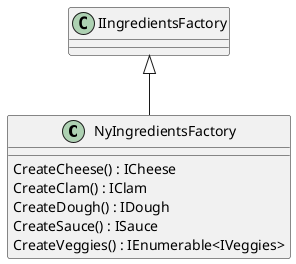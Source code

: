 @startuml
class NyIngredientsFactory {
    CreateCheese() : ICheese
    CreateClam() : IClam
    CreateDough() : IDough
    CreateSauce() : ISauce
    CreateVeggies() : IEnumerable<IVeggies>
}
IIngredientsFactory <|-- NyIngredientsFactory
@enduml
